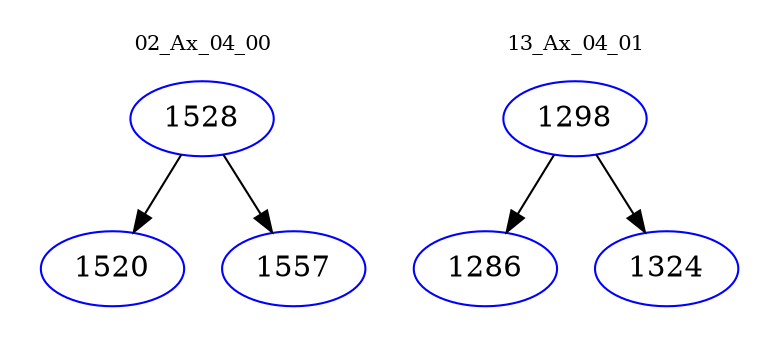 digraph{
subgraph cluster_0 {
color = white
label = "02_Ax_04_00";
fontsize=10;
T0_1528 [label="1528", color="blue"]
T0_1528 -> T0_1520 [color="black"]
T0_1520 [label="1520", color="blue"]
T0_1528 -> T0_1557 [color="black"]
T0_1557 [label="1557", color="blue"]
}
subgraph cluster_1 {
color = white
label = "13_Ax_04_01";
fontsize=10;
T1_1298 [label="1298", color="blue"]
T1_1298 -> T1_1286 [color="black"]
T1_1286 [label="1286", color="blue"]
T1_1298 -> T1_1324 [color="black"]
T1_1324 [label="1324", color="blue"]
}
}

